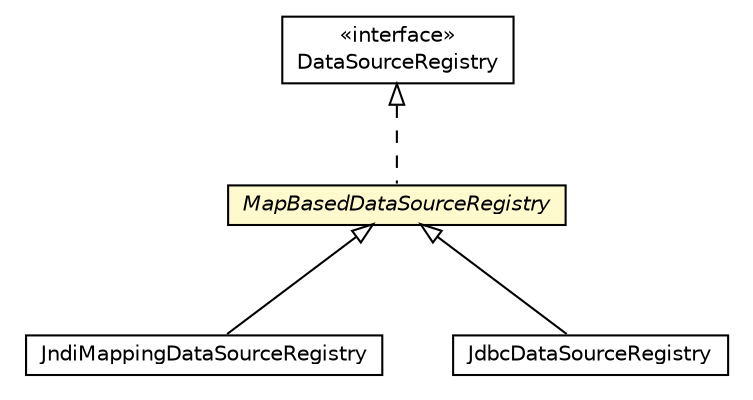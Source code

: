 #!/usr/local/bin/dot
#
# Class diagram 
# Generated by UMLGraph version R5_6_6-8-g8d7759 (http://www.umlgraph.org/)
#

digraph G {
	edge [fontname="Helvetica",fontsize=10,labelfontname="Helvetica",labelfontsize=10];
	node [fontname="Helvetica",fontsize=10,shape=plaintext];
	nodesep=0.25;
	ranksep=0.5;
	// org.dayatang.datasource4saas.DataSourceRegistry
	c64765 [label=<<table title="org.dayatang.datasource4saas.DataSourceRegistry" border="0" cellborder="1" cellspacing="0" cellpadding="2" port="p" href="../DataSourceRegistry.html">
		<tr><td><table border="0" cellspacing="0" cellpadding="1">
<tr><td align="center" balign="center"> &#171;interface&#187; </td></tr>
<tr><td align="center" balign="center"> DataSourceRegistry </td></tr>
		</table></td></tr>
		</table>>, URL="../DataSourceRegistry.html", fontname="Helvetica", fontcolor="black", fontsize=10.0];
	// org.dayatang.datasource4saas.dsregistry.MapBasedDataSourceRegistry
	c64775 [label=<<table title="org.dayatang.datasource4saas.dsregistry.MapBasedDataSourceRegistry" border="0" cellborder="1" cellspacing="0" cellpadding="2" port="p" bgcolor="lemonChiffon" href="./MapBasedDataSourceRegistry.html">
		<tr><td><table border="0" cellspacing="0" cellpadding="1">
<tr><td align="center" balign="center"><font face="Helvetica-Oblique"> MapBasedDataSourceRegistry </font></td></tr>
		</table></td></tr>
		</table>>, URL="./MapBasedDataSourceRegistry.html", fontname="Helvetica", fontcolor="black", fontsize=10.0];
	// org.dayatang.datasource4saas.dsregistry.JndiMappingDataSourceRegistry
	c64776 [label=<<table title="org.dayatang.datasource4saas.dsregistry.JndiMappingDataSourceRegistry" border="0" cellborder="1" cellspacing="0" cellpadding="2" port="p" href="./JndiMappingDataSourceRegistry.html">
		<tr><td><table border="0" cellspacing="0" cellpadding="1">
<tr><td align="center" balign="center"> JndiMappingDataSourceRegistry </td></tr>
		</table></td></tr>
		</table>>, URL="./JndiMappingDataSourceRegistry.html", fontname="Helvetica", fontcolor="black", fontsize=10.0];
	// org.dayatang.datasource4saas.dsregistry.JdbcDataSourceRegistry
	c64777 [label=<<table title="org.dayatang.datasource4saas.dsregistry.JdbcDataSourceRegistry" border="0" cellborder="1" cellspacing="0" cellpadding="2" port="p" href="./JdbcDataSourceRegistry.html">
		<tr><td><table border="0" cellspacing="0" cellpadding="1">
<tr><td align="center" balign="center"> JdbcDataSourceRegistry </td></tr>
		</table></td></tr>
		</table>>, URL="./JdbcDataSourceRegistry.html", fontname="Helvetica", fontcolor="black", fontsize=10.0];
	//org.dayatang.datasource4saas.dsregistry.MapBasedDataSourceRegistry implements org.dayatang.datasource4saas.DataSourceRegistry
	c64765:p -> c64775:p [dir=back,arrowtail=empty,style=dashed];
	//org.dayatang.datasource4saas.dsregistry.JndiMappingDataSourceRegistry extends org.dayatang.datasource4saas.dsregistry.MapBasedDataSourceRegistry
	c64775:p -> c64776:p [dir=back,arrowtail=empty];
	//org.dayatang.datasource4saas.dsregistry.JdbcDataSourceRegistry extends org.dayatang.datasource4saas.dsregistry.MapBasedDataSourceRegistry
	c64775:p -> c64777:p [dir=back,arrowtail=empty];
}

